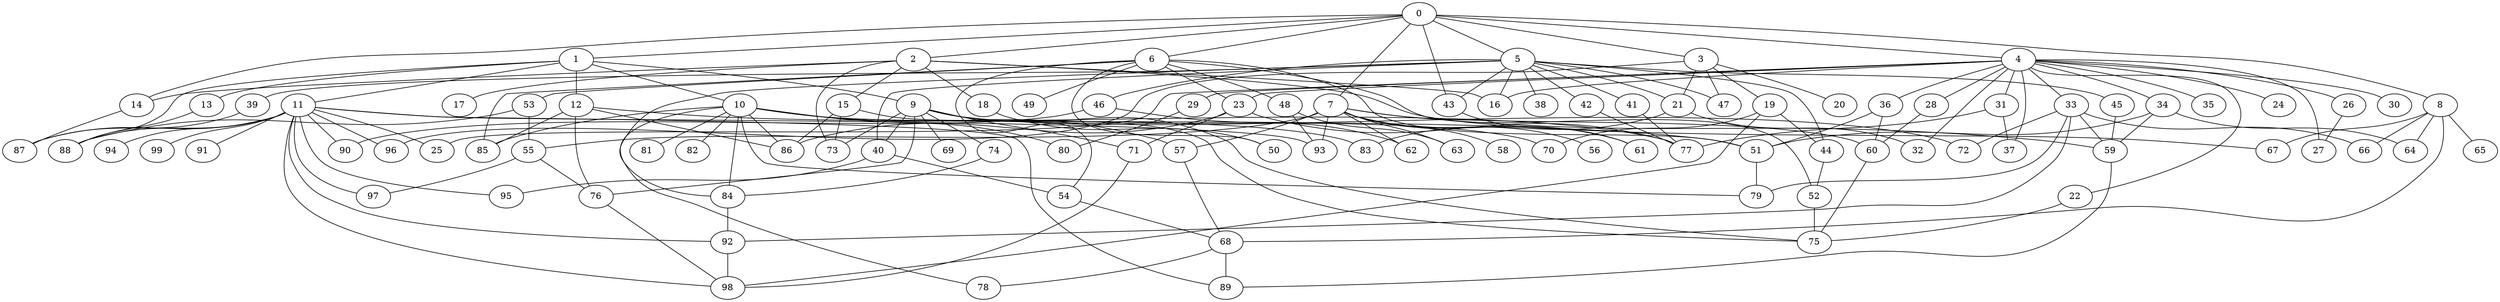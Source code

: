 
graph graphname {
    0 -- 1
0 -- 2
0 -- 3
0 -- 4
0 -- 5
0 -- 6
0 -- 7
0 -- 8
0 -- 14
0 -- 43
1 -- 9
1 -- 10
1 -- 11
1 -- 12
1 -- 13
1 -- 88
2 -- 14
2 -- 15
2 -- 16
2 -- 17
2 -- 18
2 -- 67
2 -- 73
3 -- 19
3 -- 20
3 -- 21
3 -- 47
3 -- 96
4 -- 32
4 -- 34
4 -- 35
4 -- 36
4 -- 37
4 -- 33
4 -- 22
4 -- 23
4 -- 24
4 -- 25
4 -- 26
4 -- 27
4 -- 28
4 -- 29
4 -- 30
4 -- 31
4 -- 16
5 -- 38
5 -- 39
5 -- 40
5 -- 41
5 -- 42
5 -- 43
5 -- 44
5 -- 45
5 -- 46
5 -- 47
5 -- 21
5 -- 16
5 -- 84
6 -- 48
6 -- 49
6 -- 50
6 -- 51
6 -- 52
6 -- 53
6 -- 54
6 -- 85
6 -- 23
7 -- 55
7 -- 56
7 -- 57
7 -- 58
7 -- 59
7 -- 60
7 -- 61
7 -- 62
7 -- 63
7 -- 93
8 -- 64
8 -- 66
8 -- 67
8 -- 68
8 -- 65
9 -- 69
9 -- 70
9 -- 71
9 -- 72
9 -- 73
9 -- 74
9 -- 75
9 -- 76
9 -- 40
10 -- 77
10 -- 78
10 -- 79
10 -- 80
10 -- 81
10 -- 82
10 -- 83
10 -- 84
10 -- 85
10 -- 86
10 -- 57
11 -- 96
11 -- 98
11 -- 99
11 -- 97
11 -- 87
11 -- 88
11 -- 89
11 -- 90
11 -- 91
11 -- 92
11 -- 93
11 -- 94
11 -- 95
11 -- 25
12 -- 85
12 -- 51
12 -- 86
12 -- 76
13 -- 88
14 -- 87
15 -- 86
15 -- 75
15 -- 73
18 -- 50
19 -- 44
19 -- 98
19 -- 70
21 -- 83
21 -- 32
22 -- 75
23 -- 77
23 -- 86
23 -- 71
26 -- 27
28 -- 60
29 -- 80
31 -- 37
31 -- 77
33 -- 66
33 -- 92
33 -- 59
33 -- 72
33 -- 79
34 -- 59
34 -- 51
34 -- 64
36 -- 60
36 -- 51
39 -- 87
40 -- 95
40 -- 54
41 -- 77
42 -- 77
43 -- 61
44 -- 52
45 -- 59
46 -- 62
46 -- 90
48 -- 93
48 -- 63
51 -- 79
52 -- 75
53 -- 55
53 -- 88
54 -- 68
55 -- 97
55 -- 76
57 -- 68
59 -- 89
60 -- 75
68 -- 78
68 -- 89
71 -- 98
74 -- 84
76 -- 98
84 -- 92
92 -- 98

}
